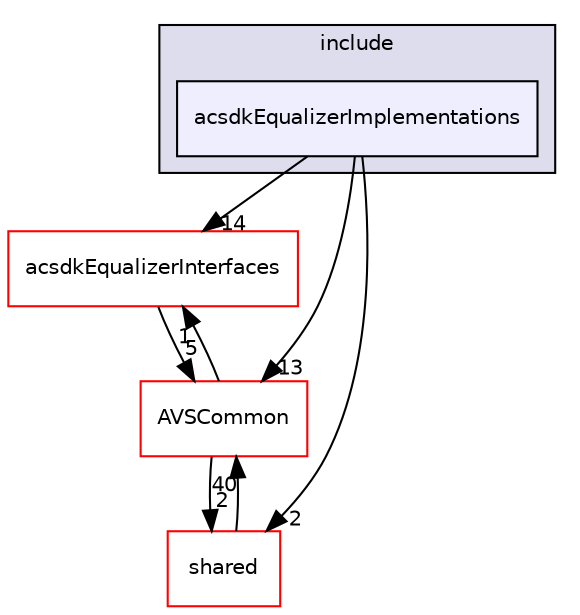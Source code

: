 digraph "/workplace/avs-device-sdk/capabilities/Equalizer/acsdkEqualizerImplementations/include/acsdkEqualizerImplementations" {
  compound=true
  node [ fontsize="10", fontname="Helvetica"];
  edge [ labelfontsize="10", labelfontname="Helvetica"];
  subgraph clusterdir_6828c0ed39d19f7e5a1dc746333688c5 {
    graph [ bgcolor="#ddddee", pencolor="black", label="include" fontname="Helvetica", fontsize="10", URL="dir_6828c0ed39d19f7e5a1dc746333688c5.html"]
  dir_2ec66f4d5098436590eeb93762d865bf [shape=box, label="acsdkEqualizerImplementations", style="filled", fillcolor="#eeeeff", pencolor="black", URL="dir_2ec66f4d5098436590eeb93762d865bf.html"];
  }
  dir_e13649c008142110e36acbd52973a0dc [shape=box label="acsdkEqualizerInterfaces" fillcolor="white" style="filled" color="red" URL="dir_e13649c008142110e36acbd52973a0dc.html"];
  dir_9982052f7ce695d12571567315b2fafa [shape=box label="shared" fillcolor="white" style="filled" color="red" URL="dir_9982052f7ce695d12571567315b2fafa.html"];
  dir_13e65effb2bde530b17b3d5eefcd0266 [shape=box label="AVSCommon" fillcolor="white" style="filled" color="red" URL="dir_13e65effb2bde530b17b3d5eefcd0266.html"];
  dir_e13649c008142110e36acbd52973a0dc->dir_13e65effb2bde530b17b3d5eefcd0266 [headlabel="5", labeldistance=1.5 headhref="dir_000377_000017.html"];
  dir_9982052f7ce695d12571567315b2fafa->dir_13e65effb2bde530b17b3d5eefcd0266 [headlabel="40", labeldistance=1.5 headhref="dir_000116_000017.html"];
  dir_2ec66f4d5098436590eeb93762d865bf->dir_e13649c008142110e36acbd52973a0dc [headlabel="14", labeldistance=1.5 headhref="dir_000374_000377.html"];
  dir_2ec66f4d5098436590eeb93762d865bf->dir_9982052f7ce695d12571567315b2fafa [headlabel="2", labeldistance=1.5 headhref="dir_000374_000116.html"];
  dir_2ec66f4d5098436590eeb93762d865bf->dir_13e65effb2bde530b17b3d5eefcd0266 [headlabel="13", labeldistance=1.5 headhref="dir_000374_000017.html"];
  dir_13e65effb2bde530b17b3d5eefcd0266->dir_e13649c008142110e36acbd52973a0dc [headlabel="1", labeldistance=1.5 headhref="dir_000017_000377.html"];
  dir_13e65effb2bde530b17b3d5eefcd0266->dir_9982052f7ce695d12571567315b2fafa [headlabel="2", labeldistance=1.5 headhref="dir_000017_000116.html"];
}
